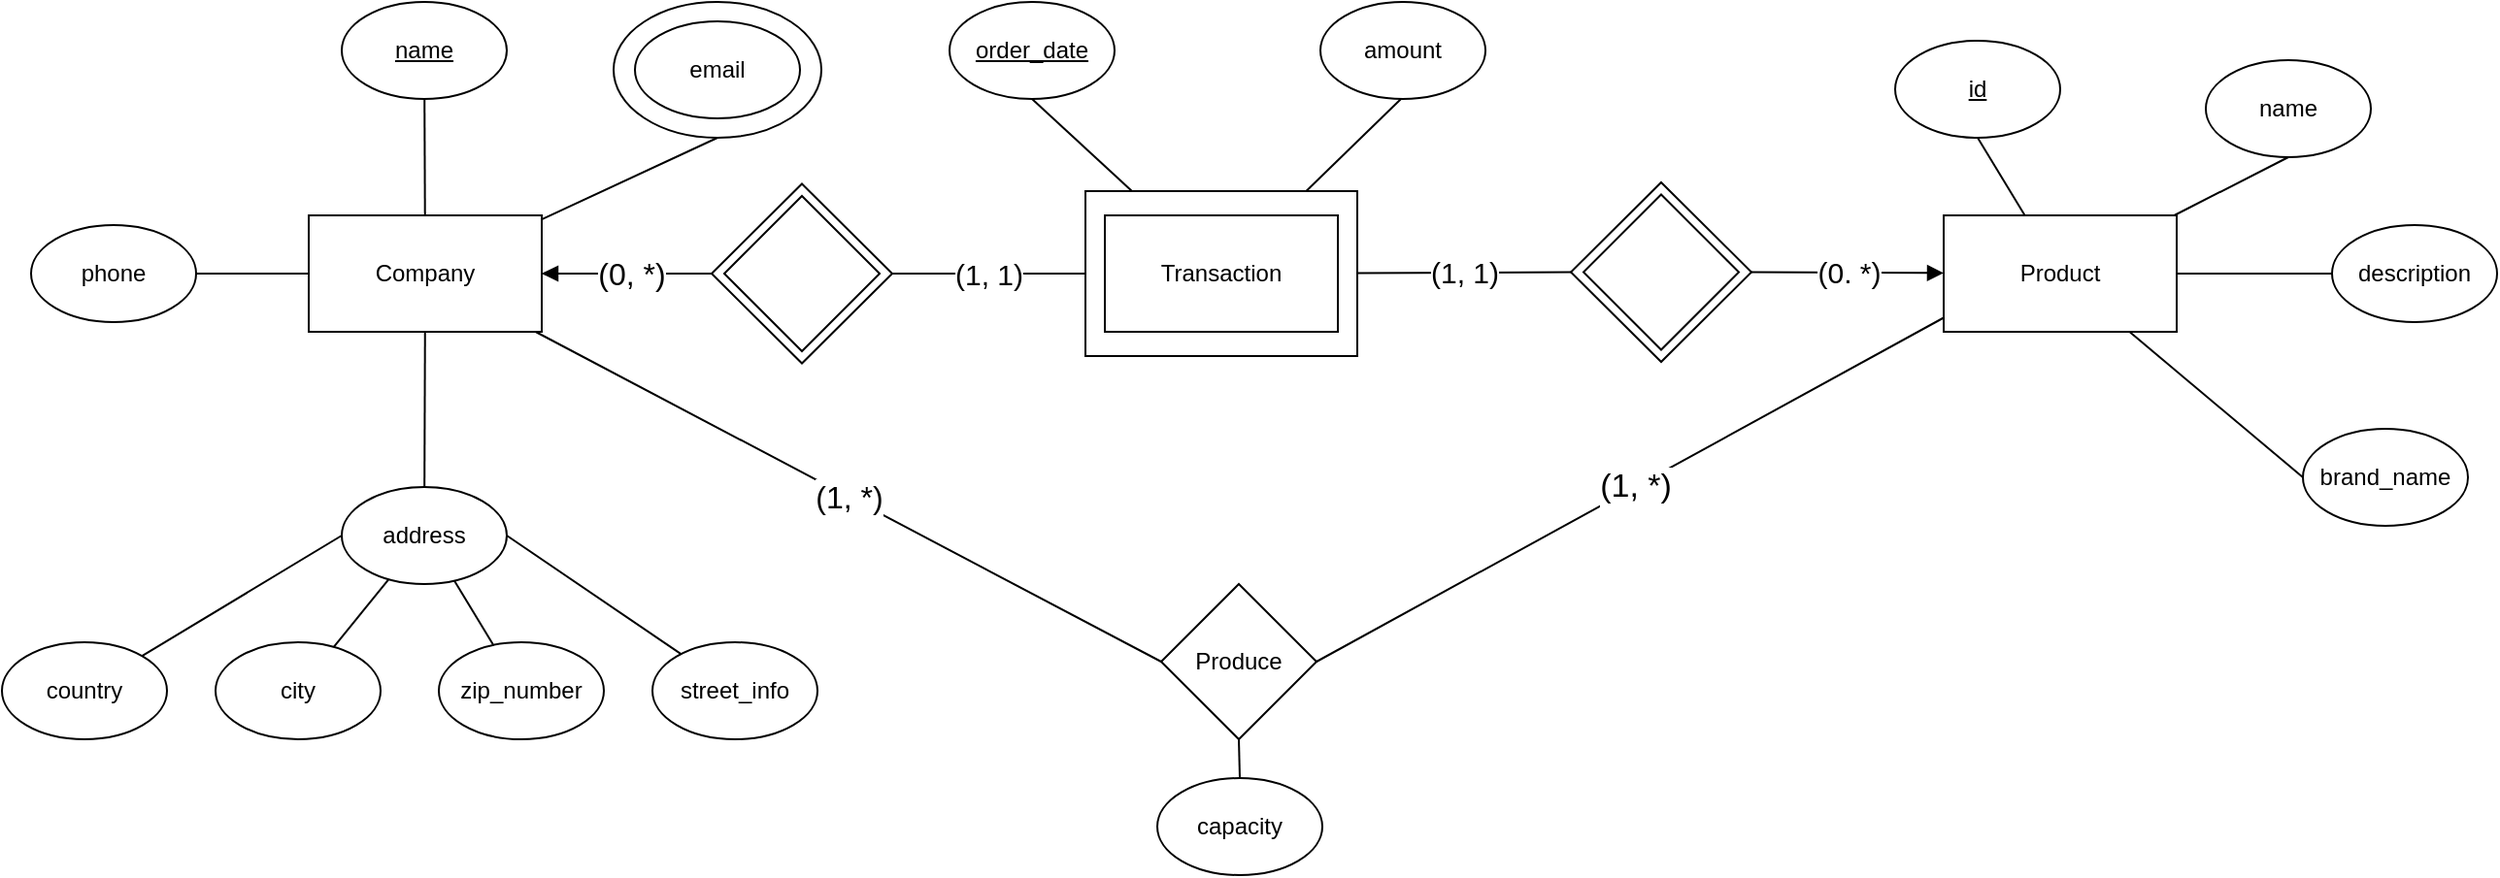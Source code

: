 <mxfile version="21.1.1" type="github">
  <diagram name="Page-1" id="CjbLvuf9Ty9q6dteD8Ma">
    <mxGraphModel dx="1955" dy="578" grid="1" gridSize="10" guides="1" tooltips="1" connect="1" arrows="1" fold="1" page="1" pageScale="1" pageWidth="850" pageHeight="1100" math="0" shadow="0">
      <root>
        <mxCell id="0" />
        <mxCell id="1" parent="0" />
        <mxCell id="WMxFekpVjy091wSbI-C_-6" style="rounded=0;orthogonalLoop=1;jettySize=auto;html=1;entryX=0.5;entryY=1;entryDx=0;entryDy=0;endArrow=none;endFill=0;" edge="1" parent="1" source="WMxFekpVjy091wSbI-C_-1" target="WMxFekpVjy091wSbI-C_-2">
          <mxGeometry relative="1" as="geometry" />
        </mxCell>
        <mxCell id="WMxFekpVjy091wSbI-C_-7" style="rounded=0;orthogonalLoop=1;jettySize=auto;html=1;entryX=0.5;entryY=1;entryDx=0;entryDy=0;endArrow=none;endFill=0;" edge="1" parent="1" source="WMxFekpVjy091wSbI-C_-1" target="WMxFekpVjy091wSbI-C_-3">
          <mxGeometry relative="1" as="geometry" />
        </mxCell>
        <mxCell id="WMxFekpVjy091wSbI-C_-8" style="rounded=0;orthogonalLoop=1;jettySize=auto;html=1;entryX=0;entryY=0.5;entryDx=0;entryDy=0;endArrow=none;endFill=0;" edge="1" parent="1" source="WMxFekpVjy091wSbI-C_-1" target="WMxFekpVjy091wSbI-C_-4">
          <mxGeometry relative="1" as="geometry" />
        </mxCell>
        <mxCell id="WMxFekpVjy091wSbI-C_-9" style="rounded=0;orthogonalLoop=1;jettySize=auto;html=1;entryX=0;entryY=0.5;entryDx=0;entryDy=0;endArrow=none;endFill=0;" edge="1" parent="1" source="WMxFekpVjy091wSbI-C_-1" target="WMxFekpVjy091wSbI-C_-5">
          <mxGeometry relative="1" as="geometry" />
        </mxCell>
        <mxCell id="WMxFekpVjy091wSbI-C_-32" value="&lt;font style=&quot;font-size: 17px;&quot;&gt;(1, *)&lt;/font&gt;" style="rounded=0;orthogonalLoop=1;jettySize=auto;html=1;entryX=1;entryY=0.5;entryDx=0;entryDy=0;endArrow=none;endFill=0;" edge="1" parent="1" target="WMxFekpVjy091wSbI-C_-30">
          <mxGeometry relative="1" as="geometry">
            <mxPoint x="920" y="200" as="sourcePoint" />
          </mxGeometry>
        </mxCell>
        <mxCell id="WMxFekpVjy091wSbI-C_-59" value="&lt;font style=&quot;font-size: 15px;&quot;&gt;(0. *)&lt;/font&gt;" style="rounded=0;orthogonalLoop=1;jettySize=auto;html=1;entryX=1;entryY=0.5;entryDx=0;entryDy=0;endArrow=none;endFill=0;startArrow=block;startFill=1;" edge="1" parent="1" source="WMxFekpVjy091wSbI-C_-1" target="WMxFekpVjy091wSbI-C_-52">
          <mxGeometry relative="1" as="geometry" />
        </mxCell>
        <mxCell id="WMxFekpVjy091wSbI-C_-1" value="Product" style="rounded=0;whiteSpace=wrap;html=1;" vertex="1" parent="1">
          <mxGeometry x="915" y="150" width="120" height="60" as="geometry" />
        </mxCell>
        <mxCell id="WMxFekpVjy091wSbI-C_-2" value="&lt;u&gt;id&lt;/u&gt;" style="ellipse;whiteSpace=wrap;html=1;" vertex="1" parent="1">
          <mxGeometry x="890" y="60" width="85" height="50" as="geometry" />
        </mxCell>
        <mxCell id="WMxFekpVjy091wSbI-C_-3" value="name" style="ellipse;whiteSpace=wrap;html=1;" vertex="1" parent="1">
          <mxGeometry x="1050" y="70" width="85" height="50" as="geometry" />
        </mxCell>
        <mxCell id="WMxFekpVjy091wSbI-C_-4" value="description" style="ellipse;whiteSpace=wrap;html=1;" vertex="1" parent="1">
          <mxGeometry x="1115" y="155" width="85" height="50" as="geometry" />
        </mxCell>
        <mxCell id="WMxFekpVjy091wSbI-C_-5" value="brand_name" style="ellipse;whiteSpace=wrap;html=1;" vertex="1" parent="1">
          <mxGeometry x="1100" y="260" width="85" height="50" as="geometry" />
        </mxCell>
        <mxCell id="WMxFekpVjy091wSbI-C_-12" style="rounded=0;orthogonalLoop=1;jettySize=auto;html=1;endArrow=none;endFill=0;" edge="1" parent="1" source="WMxFekpVjy091wSbI-C_-10" target="WMxFekpVjy091wSbI-C_-11">
          <mxGeometry relative="1" as="geometry" />
        </mxCell>
        <mxCell id="WMxFekpVjy091wSbI-C_-22" style="rounded=0;orthogonalLoop=1;jettySize=auto;html=1;endArrow=none;endFill=0;" edge="1" parent="1" source="WMxFekpVjy091wSbI-C_-10" target="WMxFekpVjy091wSbI-C_-13">
          <mxGeometry relative="1" as="geometry" />
        </mxCell>
        <mxCell id="WMxFekpVjy091wSbI-C_-24" style="rounded=0;orthogonalLoop=1;jettySize=auto;html=1;entryX=1;entryY=0.5;entryDx=0;entryDy=0;endArrow=none;endFill=0;" edge="1" parent="1" source="WMxFekpVjy091wSbI-C_-10" target="WMxFekpVjy091wSbI-C_-23">
          <mxGeometry relative="1" as="geometry" />
        </mxCell>
        <mxCell id="WMxFekpVjy091wSbI-C_-29" style="rounded=0;orthogonalLoop=1;jettySize=auto;html=1;entryX=0.5;entryY=1;entryDx=0;entryDy=0;endArrow=none;endFill=0;" edge="1" parent="1" source="WMxFekpVjy091wSbI-C_-10" target="WMxFekpVjy091wSbI-C_-26">
          <mxGeometry relative="1" as="geometry" />
        </mxCell>
        <mxCell id="WMxFekpVjy091wSbI-C_-31" value="&lt;font style=&quot;font-size: 16px;&quot;&gt;(1, *)&lt;/font&gt;" style="rounded=0;orthogonalLoop=1;jettySize=auto;html=1;entryX=0;entryY=0.5;entryDx=0;entryDy=0;endArrow=none;endFill=0;" edge="1" parent="1" source="WMxFekpVjy091wSbI-C_-10" target="WMxFekpVjy091wSbI-C_-30">
          <mxGeometry relative="1" as="geometry" />
        </mxCell>
        <mxCell id="WMxFekpVjy091wSbI-C_-55" style="rounded=0;orthogonalLoop=1;jettySize=auto;html=1;entryX=0;entryY=0.5;entryDx=0;entryDy=0;endArrow=none;endFill=0;startArrow=openThin;startFill=0;" edge="1" parent="1" source="WMxFekpVjy091wSbI-C_-10" target="WMxFekpVjy091wSbI-C_-48">
          <mxGeometry relative="1" as="geometry" />
        </mxCell>
        <mxCell id="WMxFekpVjy091wSbI-C_-10" value="Company" style="rounded=0;whiteSpace=wrap;html=1;" vertex="1" parent="1">
          <mxGeometry x="73" y="150" width="120" height="60" as="geometry" />
        </mxCell>
        <mxCell id="WMxFekpVjy091wSbI-C_-11" value="name" style="ellipse;whiteSpace=wrap;html=1;fontStyle=4" vertex="1" parent="1">
          <mxGeometry x="90" y="40" width="85" height="50" as="geometry" />
        </mxCell>
        <mxCell id="WMxFekpVjy091wSbI-C_-13" value="address" style="ellipse;whiteSpace=wrap;html=1;" vertex="1" parent="1">
          <mxGeometry x="90" y="290" width="85" height="50" as="geometry" />
        </mxCell>
        <mxCell id="WMxFekpVjy091wSbI-C_-19" style="rounded=0;orthogonalLoop=1;jettySize=auto;html=1;endArrow=none;endFill=0;" edge="1" parent="1" source="WMxFekpVjy091wSbI-C_-14" target="WMxFekpVjy091wSbI-C_-13">
          <mxGeometry relative="1" as="geometry" />
        </mxCell>
        <mxCell id="WMxFekpVjy091wSbI-C_-14" value="city" style="ellipse;whiteSpace=wrap;html=1;" vertex="1" parent="1">
          <mxGeometry x="25" y="370" width="85" height="50" as="geometry" />
        </mxCell>
        <mxCell id="WMxFekpVjy091wSbI-C_-20" style="rounded=0;orthogonalLoop=1;jettySize=auto;html=1;entryX=0.682;entryY=0.964;entryDx=0;entryDy=0;entryPerimeter=0;endArrow=none;endFill=0;" edge="1" parent="1" source="WMxFekpVjy091wSbI-C_-15" target="WMxFekpVjy091wSbI-C_-13">
          <mxGeometry relative="1" as="geometry" />
        </mxCell>
        <mxCell id="WMxFekpVjy091wSbI-C_-15" value="zip_number" style="ellipse;whiteSpace=wrap;html=1;" vertex="1" parent="1">
          <mxGeometry x="140" y="370" width="85" height="50" as="geometry" />
        </mxCell>
        <mxCell id="WMxFekpVjy091wSbI-C_-21" style="rounded=0;orthogonalLoop=1;jettySize=auto;html=1;endArrow=none;endFill=0;entryX=1;entryY=0.5;entryDx=0;entryDy=0;" edge="1" parent="1" source="WMxFekpVjy091wSbI-C_-16" target="WMxFekpVjy091wSbI-C_-13">
          <mxGeometry relative="1" as="geometry">
            <mxPoint x="170" y="305" as="targetPoint" />
          </mxGeometry>
        </mxCell>
        <mxCell id="WMxFekpVjy091wSbI-C_-16" value="street_info" style="ellipse;whiteSpace=wrap;html=1;" vertex="1" parent="1">
          <mxGeometry x="250" y="370" width="85" height="50" as="geometry" />
        </mxCell>
        <mxCell id="WMxFekpVjy091wSbI-C_-18" style="rounded=0;orthogonalLoop=1;jettySize=auto;html=1;entryX=0;entryY=0.5;entryDx=0;entryDy=0;endArrow=none;endFill=0;" edge="1" parent="1" source="WMxFekpVjy091wSbI-C_-17" target="WMxFekpVjy091wSbI-C_-13">
          <mxGeometry relative="1" as="geometry" />
        </mxCell>
        <mxCell id="WMxFekpVjy091wSbI-C_-17" value="country" style="ellipse;whiteSpace=wrap;html=1;" vertex="1" parent="1">
          <mxGeometry x="-85" y="370" width="85" height="50" as="geometry" />
        </mxCell>
        <mxCell id="WMxFekpVjy091wSbI-C_-23" value="phone" style="ellipse;whiteSpace=wrap;html=1;fontStyle=0" vertex="1" parent="1">
          <mxGeometry x="-70" y="155" width="85" height="50" as="geometry" />
        </mxCell>
        <mxCell id="WMxFekpVjy091wSbI-C_-28" value="" style="group" vertex="1" connectable="0" parent="1">
          <mxGeometry x="230" y="40" width="107" height="70" as="geometry" />
        </mxCell>
        <mxCell id="WMxFekpVjy091wSbI-C_-26" value="" style="ellipse;whiteSpace=wrap;html=1;fontStyle=0" vertex="1" parent="WMxFekpVjy091wSbI-C_-28">
          <mxGeometry width="107" height="70" as="geometry" />
        </mxCell>
        <mxCell id="WMxFekpVjy091wSbI-C_-25" value="email" style="ellipse;whiteSpace=wrap;html=1;fontStyle=0" vertex="1" parent="WMxFekpVjy091wSbI-C_-28">
          <mxGeometry x="11" y="10" width="85" height="50" as="geometry" />
        </mxCell>
        <mxCell id="WMxFekpVjy091wSbI-C_-35" style="rounded=0;orthogonalLoop=1;jettySize=auto;html=1;entryX=0.5;entryY=0;entryDx=0;entryDy=0;exitX=0.5;exitY=1;exitDx=0;exitDy=0;endArrow=none;endFill=0;" edge="1" parent="1" source="WMxFekpVjy091wSbI-C_-30" target="WMxFekpVjy091wSbI-C_-33">
          <mxGeometry relative="1" as="geometry" />
        </mxCell>
        <mxCell id="WMxFekpVjy091wSbI-C_-30" value="Produce" style="rhombus;whiteSpace=wrap;html=1;" vertex="1" parent="1">
          <mxGeometry x="512" y="340" width="80" height="80" as="geometry" />
        </mxCell>
        <mxCell id="WMxFekpVjy091wSbI-C_-33" value="capacity" style="ellipse;whiteSpace=wrap;html=1;" vertex="1" parent="1">
          <mxGeometry x="510" y="440" width="85" height="50" as="geometry" />
        </mxCell>
        <mxCell id="WMxFekpVjy091wSbI-C_-41" value="" style="group" vertex="1" connectable="0" parent="1">
          <mxGeometry x="473" y="137.5" width="140" height="85" as="geometry" />
        </mxCell>
        <mxCell id="WMxFekpVjy091wSbI-C_-40" value="" style="rounded=0;whiteSpace=wrap;html=1;" vertex="1" parent="WMxFekpVjy091wSbI-C_-41">
          <mxGeometry width="140" height="85" as="geometry" />
        </mxCell>
        <mxCell id="WMxFekpVjy091wSbI-C_-39" value="Transaction" style="rounded=0;whiteSpace=wrap;html=1;" vertex="1" parent="WMxFekpVjy091wSbI-C_-41">
          <mxGeometry x="10" y="12.5" width="120" height="60" as="geometry" />
        </mxCell>
        <mxCell id="WMxFekpVjy091wSbI-C_-42" value="order_date" style="ellipse;whiteSpace=wrap;html=1;fontStyle=4" vertex="1" parent="1">
          <mxGeometry x="403" y="40" width="85" height="50" as="geometry" />
        </mxCell>
        <mxCell id="WMxFekpVjy091wSbI-C_-43" value="amount" style="ellipse;whiteSpace=wrap;html=1;" vertex="1" parent="1">
          <mxGeometry x="594" y="40" width="85" height="50" as="geometry" />
        </mxCell>
        <mxCell id="WMxFekpVjy091wSbI-C_-44" style="rounded=0;orthogonalLoop=1;jettySize=auto;html=1;entryX=0.5;entryY=1;entryDx=0;entryDy=0;endArrow=none;endFill=0;" edge="1" parent="1" source="WMxFekpVjy091wSbI-C_-40" target="WMxFekpVjy091wSbI-C_-42">
          <mxGeometry relative="1" as="geometry" />
        </mxCell>
        <mxCell id="WMxFekpVjy091wSbI-C_-45" style="rounded=0;orthogonalLoop=1;jettySize=auto;html=1;entryX=0.5;entryY=1;entryDx=0;entryDy=0;endArrow=none;endFill=0;" edge="1" parent="1" source="WMxFekpVjy091wSbI-C_-40">
          <mxGeometry relative="1" as="geometry">
            <mxPoint x="635.5" y="90" as="targetPoint" />
          </mxGeometry>
        </mxCell>
        <mxCell id="WMxFekpVjy091wSbI-C_-50" value="" style="group" vertex="1" connectable="0" parent="1">
          <mxGeometry x="280.5" y="133.75" width="93" height="92.5" as="geometry" />
        </mxCell>
        <mxCell id="WMxFekpVjy091wSbI-C_-48" value="" style="rhombus;whiteSpace=wrap;html=1;" vertex="1" parent="WMxFekpVjy091wSbI-C_-50">
          <mxGeometry width="93" height="92.5" as="geometry" />
        </mxCell>
        <mxCell id="WMxFekpVjy091wSbI-C_-47" value="" style="rhombus;whiteSpace=wrap;html=1;container=1;" vertex="1" parent="WMxFekpVjy091wSbI-C_-50">
          <mxGeometry x="6.5" y="6.25" width="80" height="80" as="geometry">
            <mxRectangle x="6.5" y="6.25" width="50" height="40" as="alternateBounds" />
          </mxGeometry>
        </mxCell>
        <mxCell id="WMxFekpVjy091wSbI-C_-51" value="" style="group" vertex="1" connectable="0" parent="1">
          <mxGeometry x="723" y="133" width="93" height="92.5" as="geometry" />
        </mxCell>
        <mxCell id="WMxFekpVjy091wSbI-C_-52" value="" style="rhombus;whiteSpace=wrap;html=1;" vertex="1" parent="WMxFekpVjy091wSbI-C_-51">
          <mxGeometry width="93" height="92.5" as="geometry" />
        </mxCell>
        <mxCell id="WMxFekpVjy091wSbI-C_-53" value="" style="rhombus;whiteSpace=wrap;html=1;container=1;" vertex="1" parent="WMxFekpVjy091wSbI-C_-51">
          <mxGeometry x="6.5" y="6.25" width="80" height="80" as="geometry">
            <mxRectangle x="6.5" y="6.25" width="50" height="40" as="alternateBounds" />
          </mxGeometry>
        </mxCell>
        <mxCell id="WMxFekpVjy091wSbI-C_-54" value="&lt;font style=&quot;font-size: 15px;&quot;&gt;(1, 1)&lt;/font&gt;" style="rounded=0;orthogonalLoop=1;jettySize=auto;html=1;endArrow=none;endFill=0;entryX=1;entryY=0.5;entryDx=0;entryDy=0;exitX=0;exitY=0.5;exitDx=0;exitDy=0;" edge="1" parent="1" source="WMxFekpVjy091wSbI-C_-40" target="WMxFekpVjy091wSbI-C_-48">
          <mxGeometry relative="1" as="geometry">
            <mxPoint x="470" y="180" as="sourcePoint" />
            <mxPoint x="380" y="200" as="targetPoint" />
          </mxGeometry>
        </mxCell>
        <mxCell id="WMxFekpVjy091wSbI-C_-58" value="&lt;font style=&quot;font-size: 15px;&quot;&gt;(1, 1)&lt;/font&gt;" style="rounded=0;orthogonalLoop=1;jettySize=auto;html=1;entryX=0;entryY=0.5;entryDx=0;entryDy=0;endArrow=none;endFill=0;" edge="1" parent="1" source="WMxFekpVjy091wSbI-C_-40" target="WMxFekpVjy091wSbI-C_-52">
          <mxGeometry relative="1" as="geometry" />
        </mxCell>
        <mxCell id="WMxFekpVjy091wSbI-C_-60" value="&lt;font style=&quot;font-size: 16px;&quot;&gt;(0, *)&lt;/font&gt;" style="edgeStyle=orthogonalEdgeStyle;rounded=0;orthogonalLoop=1;jettySize=auto;html=1;endArrow=block;endFill=1;" edge="1" parent="1" target="WMxFekpVjy091wSbI-C_-10">
          <mxGeometry x="-0.221" relative="1" as="geometry">
            <mxPoint x="270" y="180" as="sourcePoint" />
            <Array as="points">
              <mxPoint x="240" y="180" />
              <mxPoint x="240" y="180" />
            </Array>
            <mxPoint x="-1" as="offset" />
          </mxGeometry>
        </mxCell>
      </root>
    </mxGraphModel>
  </diagram>
</mxfile>

